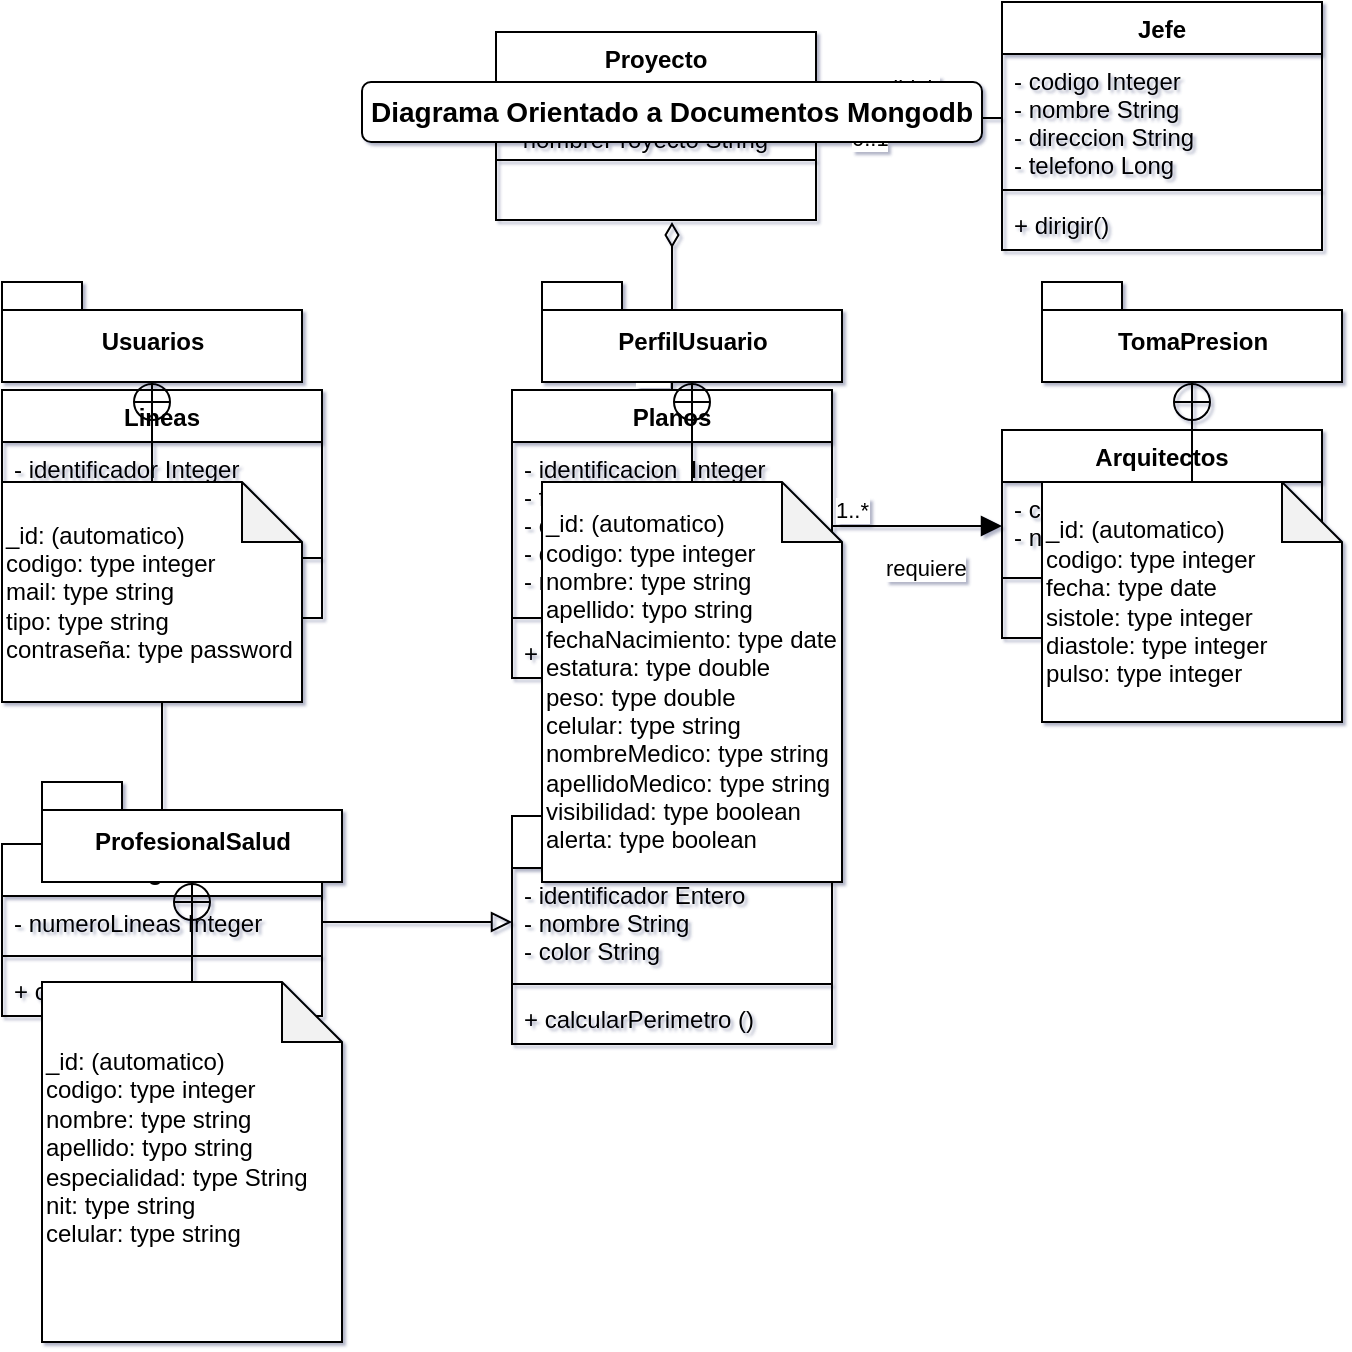 <mxfile version="15.4.1" type="github">
  <diagram id="IGpOKl3QkhKzm34cFzGY" name="Page-1">
    <mxGraphModel dx="2665" dy="1090" grid="1" gridSize="10" guides="1" tooltips="1" connect="1" arrows="1" fold="1" page="1" pageScale="1" pageWidth="850" pageHeight="1100" math="0" shadow="1">
      <root>
        <mxCell id="0" />
        <mxCell id="1" parent="0" />
        <mxCell id="r26-GeC86uBAApJ16SBH-1" value="Jefe" style="swimlane;fontStyle=1;align=center;verticalAlign=top;childLayout=stackLayout;horizontal=1;startSize=26;horizontalStack=0;resizeParent=1;resizeParentMax=0;resizeLast=0;collapsible=1;marginBottom=0;" parent="1" vertex="1">
          <mxGeometry x="620" y="40" width="160" height="124" as="geometry" />
        </mxCell>
        <mxCell id="r26-GeC86uBAApJ16SBH-2" value="- codigo Integer &#xa;- nombre String &#xa;- direccion String &#xa;- telefono Long&#xa;" style="text;strokeColor=none;fillColor=none;align=left;verticalAlign=top;spacingLeft=4;spacingRight=4;overflow=hidden;rotatable=0;points=[[0,0.5],[1,0.5]];portConstraint=eastwest;" parent="r26-GeC86uBAApJ16SBH-1" vertex="1">
          <mxGeometry y="26" width="160" height="64" as="geometry" />
        </mxCell>
        <mxCell id="r26-GeC86uBAApJ16SBH-3" value="" style="line;strokeWidth=1;fillColor=none;align=left;verticalAlign=middle;spacingTop=-1;spacingLeft=3;spacingRight=3;rotatable=0;labelPosition=right;points=[];portConstraint=eastwest;" parent="r26-GeC86uBAApJ16SBH-1" vertex="1">
          <mxGeometry y="90" width="160" height="8" as="geometry" />
        </mxCell>
        <mxCell id="r26-GeC86uBAApJ16SBH-4" value="+ dirigir()" style="text;strokeColor=none;fillColor=none;align=left;verticalAlign=top;spacingLeft=4;spacingRight=4;overflow=hidden;rotatable=0;points=[[0,0.5],[1,0.5]];portConstraint=eastwest;" parent="r26-GeC86uBAApJ16SBH-1" vertex="1">
          <mxGeometry y="98" width="160" height="26" as="geometry" />
        </mxCell>
        <mxCell id="r26-GeC86uBAApJ16SBH-9" value="Proyecto" style="swimlane;fontStyle=1;align=center;verticalAlign=top;childLayout=stackLayout;horizontal=1;startSize=26;horizontalStack=0;resizeParent=1;resizeParentMax=0;resizeLast=0;collapsible=1;marginBottom=0;" parent="1" vertex="1">
          <mxGeometry x="367" y="55" width="160" height="94" as="geometry" />
        </mxCell>
        <mxCell id="r26-GeC86uBAApJ16SBH-10" value="- codigoProyecto Integer&#xa;- nombreProyecto String&#xa;" style="text;strokeColor=none;fillColor=none;align=left;verticalAlign=top;spacingLeft=4;spacingRight=4;overflow=hidden;rotatable=0;points=[[0,0.5],[1,0.5]];portConstraint=eastwest;" parent="r26-GeC86uBAApJ16SBH-9" vertex="1">
          <mxGeometry y="26" width="160" height="34" as="geometry" />
        </mxCell>
        <mxCell id="r26-GeC86uBAApJ16SBH-11" value="" style="line;strokeWidth=1;fillColor=none;align=left;verticalAlign=middle;spacingTop=-1;spacingLeft=3;spacingRight=3;rotatable=0;labelPosition=right;points=[];portConstraint=eastwest;" parent="r26-GeC86uBAApJ16SBH-9" vertex="1">
          <mxGeometry y="60" width="160" height="8" as="geometry" />
        </mxCell>
        <mxCell id="r26-GeC86uBAApJ16SBH-12" value="  &#xa;" style="text;strokeColor=none;fillColor=none;align=left;verticalAlign=top;spacingLeft=4;spacingRight=4;overflow=hidden;rotatable=0;points=[[0,0.5],[1,0.5]];portConstraint=eastwest;" parent="r26-GeC86uBAApJ16SBH-9" vertex="1">
          <mxGeometry y="68" width="160" height="26" as="geometry" />
        </mxCell>
        <mxCell id="r26-GeC86uBAApJ16SBH-14" value="Planos" style="swimlane;fontStyle=1;align=center;verticalAlign=top;childLayout=stackLayout;horizontal=1;startSize=26;horizontalStack=0;resizeParent=1;resizeParentMax=0;resizeLast=0;collapsible=1;marginBottom=0;" parent="1" vertex="1">
          <mxGeometry x="375" y="234" width="160" height="144" as="geometry" />
        </mxCell>
        <mxCell id="r26-GeC86uBAApJ16SBH-15" value="- identificacion  Integer&#xa;- fechaEntrega Date&#xa;- codigoArquitectos Lista&#xa;- dibujo &#xa;- numeroFiguras Integer&#xa;" style="text;strokeColor=none;fillColor=none;align=left;verticalAlign=top;spacingLeft=4;spacingRight=4;overflow=hidden;rotatable=0;points=[[0,0.5],[1,0.5]];portConstraint=eastwest;" parent="r26-GeC86uBAApJ16SBH-14" vertex="1">
          <mxGeometry y="26" width="160" height="84" as="geometry" />
        </mxCell>
        <mxCell id="r26-GeC86uBAApJ16SBH-16" value="" style="line;strokeWidth=1;fillColor=none;align=left;verticalAlign=middle;spacingTop=-1;spacingLeft=3;spacingRight=3;rotatable=0;labelPosition=right;points=[];portConstraint=eastwest;" parent="r26-GeC86uBAApJ16SBH-14" vertex="1">
          <mxGeometry y="110" width="160" height="8" as="geometry" />
        </mxCell>
        <mxCell id="r26-GeC86uBAApJ16SBH-17" value="+ tieneFiguras()" style="text;strokeColor=none;fillColor=none;align=left;verticalAlign=top;spacingLeft=4;spacingRight=4;overflow=hidden;rotatable=0;points=[[0,0.5],[1,0.5]];portConstraint=eastwest;" parent="r26-GeC86uBAApJ16SBH-14" vertex="1">
          <mxGeometry y="118" width="160" height="26" as="geometry" />
        </mxCell>
        <mxCell id="r26-GeC86uBAApJ16SBH-18" value="Figuras" style="swimlane;fontStyle=1;align=center;verticalAlign=top;childLayout=stackLayout;horizontal=1;startSize=26;horizontalStack=0;resizeParent=1;resizeParentMax=0;resizeLast=0;collapsible=1;marginBottom=0;" parent="1" vertex="1">
          <mxGeometry x="375" y="447" width="160" height="114" as="geometry" />
        </mxCell>
        <mxCell id="r26-GeC86uBAApJ16SBH-19" value="- identificador Entero &#xa;- nombre String&#xa;- color String&#xa;&#xa;" style="text;strokeColor=none;fillColor=none;align=left;verticalAlign=top;spacingLeft=4;spacingRight=4;overflow=hidden;rotatable=0;points=[[0,0.5],[1,0.5]];portConstraint=eastwest;" parent="r26-GeC86uBAApJ16SBH-18" vertex="1">
          <mxGeometry y="26" width="160" height="54" as="geometry" />
        </mxCell>
        <mxCell id="r26-GeC86uBAApJ16SBH-20" value="" style="line;strokeWidth=1;fillColor=none;align=left;verticalAlign=middle;spacingTop=-1;spacingLeft=3;spacingRight=3;rotatable=0;labelPosition=right;points=[];portConstraint=eastwest;" parent="r26-GeC86uBAApJ16SBH-18" vertex="1">
          <mxGeometry y="80" width="160" height="8" as="geometry" />
        </mxCell>
        <mxCell id="r26-GeC86uBAApJ16SBH-21" value="+ calcularPerimetro ()" style="text;strokeColor=none;fillColor=none;align=left;verticalAlign=top;spacingLeft=4;spacingRight=4;overflow=hidden;rotatable=0;points=[[0,0.5],[1,0.5]];portConstraint=eastwest;" parent="r26-GeC86uBAApJ16SBH-18" vertex="1">
          <mxGeometry y="88" width="160" height="26" as="geometry" />
        </mxCell>
        <mxCell id="r26-GeC86uBAApJ16SBH-22" value="Poligonos" style="swimlane;fontStyle=1;align=center;verticalAlign=top;childLayout=stackLayout;horizontal=1;startSize=26;horizontalStack=0;resizeParent=1;resizeParentMax=0;resizeLast=0;collapsible=1;marginBottom=0;" parent="1" vertex="1">
          <mxGeometry x="120" y="461" width="160" height="86" as="geometry" />
        </mxCell>
        <mxCell id="r26-GeC86uBAApJ16SBH-23" value="- numeroLineas Integer" style="text;strokeColor=none;fillColor=none;align=left;verticalAlign=top;spacingLeft=4;spacingRight=4;overflow=hidden;rotatable=0;points=[[0,0.5],[1,0.5]];portConstraint=eastwest;" parent="r26-GeC86uBAApJ16SBH-22" vertex="1">
          <mxGeometry y="26" width="160" height="26" as="geometry" />
        </mxCell>
        <mxCell id="r26-GeC86uBAApJ16SBH-24" value="" style="line;strokeWidth=1;fillColor=none;align=left;verticalAlign=middle;spacingTop=-1;spacingLeft=3;spacingRight=3;rotatable=0;labelPosition=right;points=[];portConstraint=eastwest;" parent="r26-GeC86uBAApJ16SBH-22" vertex="1">
          <mxGeometry y="52" width="160" height="8" as="geometry" />
        </mxCell>
        <mxCell id="r26-GeC86uBAApJ16SBH-25" value="+ calcularArea ()" style="text;strokeColor=none;fillColor=none;align=left;verticalAlign=top;spacingLeft=4;spacingRight=4;overflow=hidden;rotatable=0;points=[[0,0.5],[1,0.5]];portConstraint=eastwest;" parent="r26-GeC86uBAApJ16SBH-22" vertex="1">
          <mxGeometry y="60" width="160" height="26" as="geometry" />
        </mxCell>
        <mxCell id="r26-GeC86uBAApJ16SBH-26" value="Lineas" style="swimlane;fontStyle=1;align=center;verticalAlign=top;childLayout=stackLayout;horizontal=1;startSize=26;horizontalStack=0;resizeParent=1;resizeParentMax=0;resizeLast=0;collapsible=1;marginBottom=0;" parent="1" vertex="1">
          <mxGeometry x="120" y="234" width="160" height="114" as="geometry" />
        </mxCell>
        <mxCell id="r26-GeC86uBAApJ16SBH-27" value="- identificador Integer&#xa;- longitud Long&#xa;- coordenadas(x,y) &#xa;" style="text;strokeColor=none;fillColor=none;align=left;verticalAlign=top;spacingLeft=4;spacingRight=4;overflow=hidden;rotatable=0;points=[[0,0.5],[1,0.5]];portConstraint=eastwest;" parent="r26-GeC86uBAApJ16SBH-26" vertex="1">
          <mxGeometry y="26" width="160" height="54" as="geometry" />
        </mxCell>
        <mxCell id="r26-GeC86uBAApJ16SBH-28" value="" style="line;strokeWidth=1;fillColor=none;align=left;verticalAlign=middle;spacingTop=-1;spacingLeft=3;spacingRight=3;rotatable=0;labelPosition=right;points=[];portConstraint=eastwest;" parent="r26-GeC86uBAApJ16SBH-26" vertex="1">
          <mxGeometry y="80" width="160" height="8" as="geometry" />
        </mxCell>
        <mxCell id="r26-GeC86uBAApJ16SBH-29" value="+ calcularLongitud(): Long" style="text;strokeColor=none;fillColor=none;align=left;verticalAlign=top;spacingLeft=4;spacingRight=4;overflow=hidden;rotatable=0;points=[[0,0.5],[1,0.5]];portConstraint=eastwest;" parent="r26-GeC86uBAApJ16SBH-26" vertex="1">
          <mxGeometry y="88" width="160" height="26" as="geometry" />
        </mxCell>
        <mxCell id="r26-GeC86uBAApJ16SBH-32" value="Arquitectos" style="swimlane;fontStyle=1;align=center;verticalAlign=top;childLayout=stackLayout;horizontal=1;startSize=26;horizontalStack=0;resizeParent=1;resizeParentMax=0;resizeLast=0;collapsible=1;marginBottom=0;" parent="1" vertex="1">
          <mxGeometry x="620" y="254" width="160" height="104" as="geometry" />
        </mxCell>
        <mxCell id="r26-GeC86uBAApJ16SBH-33" value="- codigo Integer&#xa;- nombre String&#xa;" style="text;strokeColor=none;fillColor=none;align=left;verticalAlign=top;spacingLeft=4;spacingRight=4;overflow=hidden;rotatable=0;points=[[0,0.5],[1,0.5]];portConstraint=eastwest;" parent="r26-GeC86uBAApJ16SBH-32" vertex="1">
          <mxGeometry y="26" width="160" height="44" as="geometry" />
        </mxCell>
        <mxCell id="r26-GeC86uBAApJ16SBH-34" value="" style="line;strokeWidth=1;fillColor=none;align=left;verticalAlign=middle;spacingTop=-1;spacingLeft=3;spacingRight=3;rotatable=0;labelPosition=right;points=[];portConstraint=eastwest;" parent="r26-GeC86uBAApJ16SBH-32" vertex="1">
          <mxGeometry y="70" width="160" height="8" as="geometry" />
        </mxCell>
        <mxCell id="r26-GeC86uBAApJ16SBH-35" value=" " style="text;strokeColor=none;fillColor=none;align=left;verticalAlign=top;spacingLeft=4;spacingRight=4;overflow=hidden;rotatable=0;points=[[0,0.5],[1,0.5]];portConstraint=eastwest;" parent="r26-GeC86uBAApJ16SBH-32" vertex="1">
          <mxGeometry y="78" width="160" height="26" as="geometry" />
        </mxCell>
        <mxCell id="r26-GeC86uBAApJ16SBH-50" value="dirigir" style="endArrow=block;endFill=1;html=1;edgeStyle=orthogonalEdgeStyle;align=left;verticalAlign=top;exitX=0;exitY=0.5;exitDx=0;exitDy=0;" parent="1" source="r26-GeC86uBAApJ16SBH-2" target="r26-GeC86uBAApJ16SBH-10" edge="1">
          <mxGeometry x="0.29" y="-28" relative="1" as="geometry">
            <mxPoint x="340" y="240" as="sourcePoint" />
            <mxPoint x="500" y="240" as="targetPoint" />
            <mxPoint as="offset" />
          </mxGeometry>
        </mxCell>
        <mxCell id="r26-GeC86uBAApJ16SBH-51" value="1" style="edgeLabel;resizable=0;html=1;align=left;verticalAlign=bottom;" parent="r26-GeC86uBAApJ16SBH-50" connectable="0" vertex="1">
          <mxGeometry x="-1" relative="1" as="geometry">
            <mxPoint x="-20" as="offset" />
          </mxGeometry>
        </mxCell>
        <mxCell id="r26-GeC86uBAApJ16SBH-52" value="&lt;font style=&quot;vertical-align: inherit&quot;&gt;&lt;font style=&quot;vertical-align: inherit&quot;&gt;0..1&lt;/font&gt;&lt;/font&gt;" style="edgeLabel;resizable=0;html=1;align=left;verticalAlign=bottom;" parent="1" connectable="0" vertex="1">
          <mxGeometry x="610" y="108" as="geometry">
            <mxPoint x="-67" y="8" as="offset" />
          </mxGeometry>
        </mxCell>
        <mxCell id="r26-GeC86uBAApJ16SBH-56" value="" style="endArrow=diamondThin;endFill=0;html=1;edgeStyle=orthogonalEdgeStyle;align=left;verticalAlign=top;exitX=0.5;exitY=0;exitDx=0;exitDy=0;entryX=0.55;entryY=1.038;entryDx=0;entryDy=0;entryPerimeter=0;strokeWidth=1;endSize=10;" parent="1" source="r26-GeC86uBAApJ16SBH-14" target="r26-GeC86uBAApJ16SBH-12" edge="1">
          <mxGeometry x="0.285" y="-15" relative="1" as="geometry">
            <mxPoint x="630" y="108" as="sourcePoint" />
            <mxPoint x="544" y="108" as="targetPoint" />
            <mxPoint as="offset" />
          </mxGeometry>
        </mxCell>
        <mxCell id="r26-GeC86uBAApJ16SBH-57" value="&lt;font style=&quot;vertical-align: inherit&quot;&gt;&lt;font style=&quot;vertical-align: inherit&quot;&gt;1..*&lt;/font&gt;&lt;/font&gt;" style="edgeLabel;resizable=0;html=1;align=left;verticalAlign=bottom;" parent="r26-GeC86uBAApJ16SBH-56" connectable="0" vertex="1">
          <mxGeometry x="-1" relative="1" as="geometry">
            <mxPoint x="-20" as="offset" />
          </mxGeometry>
        </mxCell>
        <mxCell id="XcP87A8AxSp8wuipea3n-1" value="tiene" style="endArrow=block;endFill=1;html=1;edgeStyle=orthogonalEdgeStyle;align=left;verticalAlign=top;exitX=0.5;exitY=0;exitDx=0;exitDy=0;entryX=0.5;entryY=0.962;entryDx=0;entryDy=0;entryPerimeter=0;" parent="1" source="r26-GeC86uBAApJ16SBH-18" target="r26-GeC86uBAApJ16SBH-17" edge="1">
          <mxGeometry x="0.057" y="-25" relative="1" as="geometry">
            <mxPoint x="630" y="108" as="sourcePoint" />
            <mxPoint x="450" y="420" as="targetPoint" />
            <mxPoint as="offset" />
          </mxGeometry>
        </mxCell>
        <mxCell id="XcP87A8AxSp8wuipea3n-2" value="0..*" style="edgeLabel;resizable=0;html=1;align=left;verticalAlign=bottom;" parent="XcP87A8AxSp8wuipea3n-1" connectable="0" vertex="1">
          <mxGeometry x="-1" relative="1" as="geometry">
            <mxPoint x="-25" y="-5" as="offset" />
          </mxGeometry>
        </mxCell>
        <mxCell id="XcP87A8AxSp8wuipea3n-3" value="1..1" style="edgeLabel;resizable=0;html=1;align=left;verticalAlign=bottom;" parent="1" connectable="0" vertex="1">
          <mxGeometry x="470" y="400" as="geometry">
            <mxPoint x="3" y="-3" as="offset" />
          </mxGeometry>
        </mxCell>
        <mxCell id="XcP87A8AxSp8wuipea3n-4" value="" style="endArrow=block;endFill=0;html=1;edgeStyle=orthogonalEdgeStyle;align=left;verticalAlign=top;entryX=0;entryY=0.5;entryDx=0;entryDy=0;exitX=1;exitY=0.5;exitDx=0;exitDy=0;endSize=8;" parent="1" source="r26-GeC86uBAApJ16SBH-23" target="r26-GeC86uBAApJ16SBH-19" edge="1">
          <mxGeometry x="0.368" y="-30" relative="1" as="geometry">
            <mxPoint x="320" y="570" as="sourcePoint" />
            <mxPoint x="465" y="387.012" as="targetPoint" />
            <mxPoint as="offset" />
          </mxGeometry>
        </mxCell>
        <mxCell id="XcP87A8AxSp8wuipea3n-7" value="" style="endArrow=block;endFill=0;html=1;edgeStyle=orthogonalEdgeStyle;align=left;verticalAlign=top;endSize=8;" parent="1" source="r26-GeC86uBAApJ16SBH-29" edge="1">
          <mxGeometry x="0.368" y="-30" relative="1" as="geometry">
            <mxPoint x="290" y="510" as="sourcePoint" />
            <mxPoint x="200" y="460" as="targetPoint" />
            <mxPoint as="offset" />
            <Array as="points">
              <mxPoint x="200" y="420" />
              <mxPoint x="200" y="420" />
            </Array>
          </mxGeometry>
        </mxCell>
        <mxCell id="XcP87A8AxSp8wuipea3n-8" value="3..*" style="edgeLabel;resizable=0;html=1;align=left;verticalAlign=bottom;rotation=0;" parent="1" connectable="0" vertex="1">
          <mxGeometry x="230" y="370" as="geometry">
            <mxPoint x="-20" y="-2" as="offset" />
          </mxGeometry>
        </mxCell>
        <mxCell id="XcP87A8AxSp8wuipea3n-13" value="requiere" style="endArrow=block;endFill=1;html=1;edgeStyle=orthogonalEdgeStyle;align=left;verticalAlign=top;endSize=8;strokeWidth=1;exitX=1;exitY=0.5;exitDx=0;exitDy=0;entryX=0;entryY=0.5;entryDx=0;entryDy=0;" parent="1" source="r26-GeC86uBAApJ16SBH-15" target="r26-GeC86uBAApJ16SBH-33" edge="1">
          <mxGeometry x="-0.412" y="-8" relative="1" as="geometry">
            <mxPoint x="340" y="340" as="sourcePoint" />
            <mxPoint x="610" y="302" as="targetPoint" />
            <mxPoint as="offset" />
          </mxGeometry>
        </mxCell>
        <mxCell id="XcP87A8AxSp8wuipea3n-14" value="1..*" style="edgeLabel;resizable=0;html=1;align=left;verticalAlign=bottom;" parent="XcP87A8AxSp8wuipea3n-13" connectable="0" vertex="1">
          <mxGeometry x="-1" relative="1" as="geometry" />
        </mxCell>
        <mxCell id="JXhW4Dkfkhgc1lGGschW-1" style="edgeStyle=orthogonalEdgeStyle;rounded=0;orthogonalLoop=1;jettySize=auto;html=1;exitX=0;exitY=0;exitDx=130;exitDy=32;exitPerimeter=0;" edge="1" parent="1" source="JXhW4Dkfkhgc1lGGschW-2">
          <mxGeometry relative="1" as="geometry">
            <mxPoint x="260" y="212" as="targetPoint" />
          </mxGeometry>
        </mxCell>
        <mxCell id="JXhW4Dkfkhgc1lGGschW-2" value="Usuarios" style="shape=folder;fontStyle=1;spacingTop=10;tabWidth=40;tabHeight=14;tabPosition=left;html=1;" vertex="1" parent="1">
          <mxGeometry x="120" y="180" width="150" height="50" as="geometry" />
        </mxCell>
        <mxCell id="JXhW4Dkfkhgc1lGGschW-3" value="&lt;span style=&quot;font-family: &amp;#34;helvetica&amp;#34;&quot;&gt;_id: (automatico)&lt;/span&gt;&lt;br&gt;&lt;div&gt;&lt;span&gt;codigo: type integer&lt;/span&gt;&lt;br&gt;&lt;span&gt;mail: type string&lt;/span&gt;&lt;br&gt;&lt;span&gt;tipo: type string&lt;/span&gt;&lt;br&gt;&lt;span&gt;contraseña: type password&lt;/span&gt;&lt;/div&gt;" style="shape=note;whiteSpace=wrap;html=1;backgroundOutline=1;darkOpacity=0.05;align=left;verticalAlign=middle;" vertex="1" parent="1">
          <mxGeometry x="120" y="280" width="150" height="110" as="geometry" />
        </mxCell>
        <mxCell id="JXhW4Dkfkhgc1lGGschW-4" value="" style="endArrow=circlePlus;startArrow=none;endFill=0;startFill=0;endSize=8;html=1;labelBackgroundColor=none;exitX=0.5;exitY=0;exitDx=0;exitDy=0;exitPerimeter=0;entryX=0.5;entryY=1;entryDx=0;entryDy=0;entryPerimeter=0;" edge="1" parent="1" source="JXhW4Dkfkhgc1lGGschW-3" target="JXhW4Dkfkhgc1lGGschW-2">
          <mxGeometry width="160" relative="1" as="geometry">
            <mxPoint x="390" y="200" as="sourcePoint" />
            <mxPoint x="180" y="240" as="targetPoint" />
          </mxGeometry>
        </mxCell>
        <mxCell id="JXhW4Dkfkhgc1lGGschW-5" value="PerfilUsuario" style="shape=folder;fontStyle=1;spacingTop=10;tabWidth=40;tabHeight=14;tabPosition=left;html=1;" vertex="1" parent="1">
          <mxGeometry x="390" y="180" width="150" height="50" as="geometry" />
        </mxCell>
        <mxCell id="JXhW4Dkfkhgc1lGGschW-6" value="&lt;span style=&quot;font-family: &amp;#34;helvetica&amp;#34;&quot;&gt;_id: (automatico)&lt;/span&gt;&lt;br&gt;&lt;div&gt;&lt;span&gt;codigo: type integer&lt;/span&gt;&lt;br&gt;&lt;/div&gt;&lt;div&gt;&lt;span&gt;nombre: type string&lt;/span&gt;&lt;/div&gt;&lt;div&gt;&lt;span&gt;apellido: typo string&lt;/span&gt;&lt;/div&gt;&lt;div&gt;&lt;span&gt;fechaNacimiento: type date&lt;/span&gt;&lt;/div&gt;&lt;div&gt;&lt;span&gt;estatura: type double&lt;/span&gt;&lt;/div&gt;&lt;div&gt;&lt;span&gt;peso: type double&lt;/span&gt;&lt;/div&gt;&lt;div&gt;&lt;span&gt;celular: type string&lt;/span&gt;&lt;/div&gt;&lt;div&gt;&lt;span&gt;nombreMedico: type string&lt;/span&gt;&lt;/div&gt;&lt;div&gt;&lt;span&gt;apellidoMedico: type string&lt;/span&gt;&lt;/div&gt;&lt;div&gt;&lt;span&gt;visibilidad: type boolean&lt;/span&gt;&lt;/div&gt;&lt;div&gt;&lt;span&gt;alerta: type boolean&lt;/span&gt;&lt;/div&gt;" style="shape=note;whiteSpace=wrap;html=1;backgroundOutline=1;darkOpacity=0.05;align=left;verticalAlign=middle;" vertex="1" parent="1">
          <mxGeometry x="390" y="280" width="150" height="200" as="geometry" />
        </mxCell>
        <mxCell id="JXhW4Dkfkhgc1lGGschW-7" value="" style="endArrow=circlePlus;startArrow=none;endFill=0;startFill=0;endSize=8;html=1;labelBackgroundColor=none;exitX=0.5;exitY=0;exitDx=0;exitDy=0;exitPerimeter=0;entryX=0.5;entryY=1;entryDx=0;entryDy=0;entryPerimeter=0;" edge="1" parent="1" source="JXhW4Dkfkhgc1lGGschW-6" target="JXhW4Dkfkhgc1lGGschW-5">
          <mxGeometry width="160" relative="1" as="geometry">
            <mxPoint x="382" y="262" as="sourcePoint" />
            <mxPoint x="382" y="212" as="targetPoint" />
          </mxGeometry>
        </mxCell>
        <mxCell id="JXhW4Dkfkhgc1lGGschW-8" value="TomaPresion" style="shape=folder;fontStyle=1;spacingTop=10;tabWidth=40;tabHeight=14;tabPosition=left;html=1;" vertex="1" parent="1">
          <mxGeometry x="640" y="180" width="150" height="50" as="geometry" />
        </mxCell>
        <mxCell id="JXhW4Dkfkhgc1lGGschW-9" value="&lt;span style=&quot;font-family: &amp;#34;helvetica&amp;#34;&quot;&gt;_id: (automatico)&lt;/span&gt;&lt;br&gt;&lt;div&gt;&lt;span&gt;codigo: type integer&lt;/span&gt;&lt;br&gt;&lt;/div&gt;&lt;div&gt;fecha: type date&lt;/div&gt;&lt;div&gt;sistole: type integer&lt;/div&gt;&lt;div&gt;diastole: type integer&lt;/div&gt;&lt;div&gt;pulso: type integer&lt;/div&gt;" style="shape=note;whiteSpace=wrap;html=1;backgroundOutline=1;darkOpacity=0.05;align=left;verticalAlign=middle;" vertex="1" parent="1">
          <mxGeometry x="640" y="280" width="150" height="120" as="geometry" />
        </mxCell>
        <mxCell id="JXhW4Dkfkhgc1lGGschW-10" value="" style="endArrow=circlePlus;startArrow=none;endFill=0;startFill=0;endSize=8;html=1;labelBackgroundColor=none;exitX=0.5;exitY=0;exitDx=0;exitDy=0;exitPerimeter=0;entryX=0.5;entryY=1;entryDx=0;entryDy=0;entryPerimeter=0;" edge="1" parent="1" source="JXhW4Dkfkhgc1lGGschW-9" target="JXhW4Dkfkhgc1lGGschW-8">
          <mxGeometry width="160" relative="1" as="geometry">
            <mxPoint x="632" y="262" as="sourcePoint" />
            <mxPoint x="632" y="212" as="targetPoint" />
          </mxGeometry>
        </mxCell>
        <mxCell id="JXhW4Dkfkhgc1lGGschW-11" value="ProfesionalSalud" style="shape=folder;fontStyle=1;spacingTop=10;tabWidth=40;tabHeight=14;tabPosition=left;html=1;" vertex="1" parent="1">
          <mxGeometry x="140" y="430" width="150" height="50" as="geometry" />
        </mxCell>
        <mxCell id="JXhW4Dkfkhgc1lGGschW-12" value="&lt;span style=&quot;font-family: &amp;#34;helvetica&amp;#34;&quot;&gt;_id: (automatico)&lt;/span&gt;&lt;br&gt;&lt;div&gt;&lt;span&gt;codigo: type integer&lt;/span&gt;&lt;br&gt;&lt;/div&gt;&lt;div&gt;&lt;span&gt;nombre: type string&lt;/span&gt;&lt;/div&gt;&lt;div&gt;&lt;span&gt;apellido: typo string&lt;/span&gt;&lt;/div&gt;&lt;div&gt;&lt;span&gt;especialidad: type String&lt;/span&gt;&lt;/div&gt;&lt;div&gt;&lt;span&gt;nit: type string&lt;/span&gt;&lt;/div&gt;&lt;div&gt;&lt;span&gt;celular: type string&lt;/span&gt;&lt;/div&gt;&lt;div&gt;&lt;br&gt;&lt;/div&gt;" style="shape=note;whiteSpace=wrap;html=1;backgroundOutline=1;darkOpacity=0.05;align=left;verticalAlign=middle;" vertex="1" parent="1">
          <mxGeometry x="140" y="530" width="150" height="180" as="geometry" />
        </mxCell>
        <mxCell id="JXhW4Dkfkhgc1lGGschW-13" value="" style="endArrow=circlePlus;startArrow=none;endFill=0;startFill=0;endSize=8;html=1;labelBackgroundColor=none;exitX=0.5;exitY=0;exitDx=0;exitDy=0;exitPerimeter=0;entryX=0.5;entryY=1;entryDx=0;entryDy=0;entryPerimeter=0;" edge="1" parent="1" source="JXhW4Dkfkhgc1lGGschW-12" target="JXhW4Dkfkhgc1lGGschW-11">
          <mxGeometry width="160" relative="1" as="geometry">
            <mxPoint x="132" y="512" as="sourcePoint" />
            <mxPoint x="132" y="462" as="targetPoint" />
          </mxGeometry>
        </mxCell>
        <mxCell id="JXhW4Dkfkhgc1lGGschW-14" value="&lt;b&gt;&lt;font style=&quot;font-size: 14px&quot;&gt;Diagrama Orientado a Documentos Mongodb&lt;/font&gt;&lt;/b&gt;" style="rounded=1;whiteSpace=wrap;html=1;align=center;verticalAlign=middle;" vertex="1" parent="1">
          <mxGeometry x="300" y="80" width="310" height="30" as="geometry" />
        </mxCell>
      </root>
    </mxGraphModel>
  </diagram>
</mxfile>
